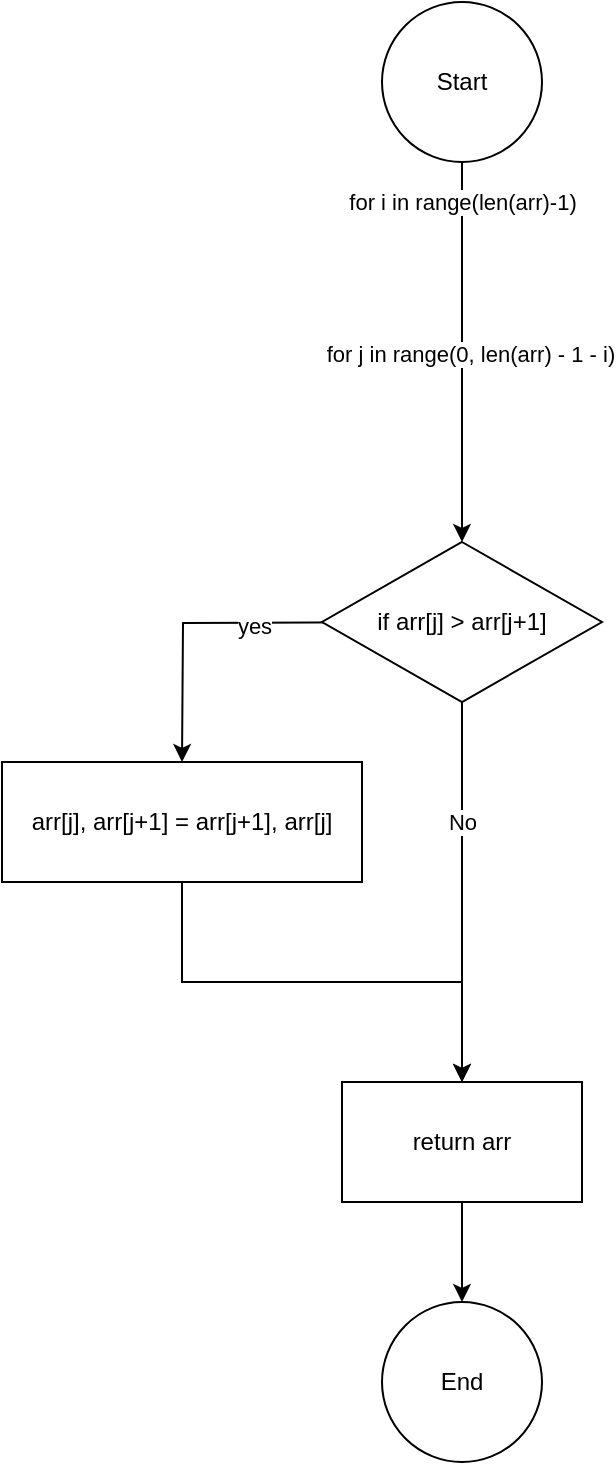 <mxfile version="24.7.10">
  <diagram name="Page-1" id="bWDOqbOCuNiolvmMns6f">
    <mxGraphModel dx="1011" dy="681" grid="1" gridSize="10" guides="1" tooltips="1" connect="1" arrows="1" fold="1" page="1" pageScale="1" pageWidth="850" pageHeight="1100" math="0" shadow="0">
      <root>
        <mxCell id="0" />
        <mxCell id="1" parent="0" />
        <mxCell id="4PFju1cRLvIDXmecfq61-2" style="edgeStyle=orthogonalEdgeStyle;rounded=0;orthogonalLoop=1;jettySize=auto;html=1;" edge="1" parent="1" source="4PFju1cRLvIDXmecfq61-1">
          <mxGeometry relative="1" as="geometry">
            <mxPoint x="440" y="400" as="targetPoint" />
          </mxGeometry>
        </mxCell>
        <mxCell id="4PFju1cRLvIDXmecfq61-3" value="for i in range(len(arr)-1)" style="edgeLabel;html=1;align=center;verticalAlign=middle;resizable=0;points=[];" vertex="1" connectable="0" parent="4PFju1cRLvIDXmecfq61-2">
          <mxGeometry x="-0.004" relative="1" as="geometry">
            <mxPoint y="-75" as="offset" />
          </mxGeometry>
        </mxCell>
        <mxCell id="4PFju1cRLvIDXmecfq61-4" value="for j in range(0, len(arr) - 1 - i)" style="edgeLabel;html=1;align=center;verticalAlign=middle;resizable=0;points=[];" vertex="1" connectable="0" parent="4PFju1cRLvIDXmecfq61-2">
          <mxGeometry x="0.01" y="3" relative="1" as="geometry">
            <mxPoint as="offset" />
          </mxGeometry>
        </mxCell>
        <mxCell id="4PFju1cRLvIDXmecfq61-1" value="Start" style="ellipse;whiteSpace=wrap;html=1;aspect=fixed;" vertex="1" parent="1">
          <mxGeometry x="400" y="130" width="80" height="80" as="geometry" />
        </mxCell>
        <mxCell id="4PFju1cRLvIDXmecfq61-6" style="edgeStyle=orthogonalEdgeStyle;rounded=0;orthogonalLoop=1;jettySize=auto;html=1;" edge="1" parent="1">
          <mxGeometry relative="1" as="geometry">
            <mxPoint x="300" y="510" as="targetPoint" />
            <mxPoint x="425" y="440" as="sourcePoint" />
          </mxGeometry>
        </mxCell>
        <mxCell id="4PFju1cRLvIDXmecfq61-12" value="yes" style="edgeLabel;html=1;align=center;verticalAlign=middle;resizable=0;points=[];" vertex="1" connectable="0" parent="4PFju1cRLvIDXmecfq61-6">
          <mxGeometry x="-0.085" y="1" relative="1" as="geometry">
            <mxPoint as="offset" />
          </mxGeometry>
        </mxCell>
        <mxCell id="4PFju1cRLvIDXmecfq61-13" style="edgeStyle=orthogonalEdgeStyle;rounded=0;orthogonalLoop=1;jettySize=auto;html=1;" edge="1" parent="1" source="4PFju1cRLvIDXmecfq61-5" target="4PFju1cRLvIDXmecfq61-14">
          <mxGeometry relative="1" as="geometry">
            <mxPoint x="530" y="650" as="targetPoint" />
          </mxGeometry>
        </mxCell>
        <mxCell id="4PFju1cRLvIDXmecfq61-16" value="No" style="edgeLabel;html=1;align=center;verticalAlign=middle;resizable=0;points=[];" vertex="1" connectable="0" parent="4PFju1cRLvIDXmecfq61-13">
          <mxGeometry x="-0.531" y="-2" relative="1" as="geometry">
            <mxPoint x="2" y="15" as="offset" />
          </mxGeometry>
        </mxCell>
        <mxCell id="4PFju1cRLvIDXmecfq61-5" value="if arr[j] &amp;gt; arr[j+1]" style="rhombus;whiteSpace=wrap;html=1;" vertex="1" parent="1">
          <mxGeometry x="370" y="400" width="140" height="80" as="geometry" />
        </mxCell>
        <mxCell id="4PFju1cRLvIDXmecfq61-15" style="edgeStyle=orthogonalEdgeStyle;rounded=0;orthogonalLoop=1;jettySize=auto;html=1;entryX=0.5;entryY=0;entryDx=0;entryDy=0;" edge="1" parent="1" source="4PFju1cRLvIDXmecfq61-10" target="4PFju1cRLvIDXmecfq61-14">
          <mxGeometry relative="1" as="geometry" />
        </mxCell>
        <mxCell id="4PFju1cRLvIDXmecfq61-10" value="arr[j], arr[j+1] = arr[j+1], arr[j]" style="rounded=0;whiteSpace=wrap;html=1;" vertex="1" parent="1">
          <mxGeometry x="210" y="510" width="180" height="60" as="geometry" />
        </mxCell>
        <mxCell id="4PFju1cRLvIDXmecfq61-19" style="edgeStyle=orthogonalEdgeStyle;rounded=0;orthogonalLoop=1;jettySize=auto;html=1;" edge="1" parent="1" source="4PFju1cRLvIDXmecfq61-14" target="4PFju1cRLvIDXmecfq61-20">
          <mxGeometry relative="1" as="geometry">
            <mxPoint x="440" y="800" as="targetPoint" />
          </mxGeometry>
        </mxCell>
        <mxCell id="4PFju1cRLvIDXmecfq61-14" value="return arr" style="rounded=0;whiteSpace=wrap;html=1;" vertex="1" parent="1">
          <mxGeometry x="380" y="670" width="120" height="60" as="geometry" />
        </mxCell>
        <mxCell id="4PFju1cRLvIDXmecfq61-20" value="End" style="ellipse;whiteSpace=wrap;html=1;aspect=fixed;" vertex="1" parent="1">
          <mxGeometry x="400" y="780" width="80" height="80" as="geometry" />
        </mxCell>
      </root>
    </mxGraphModel>
  </diagram>
</mxfile>
